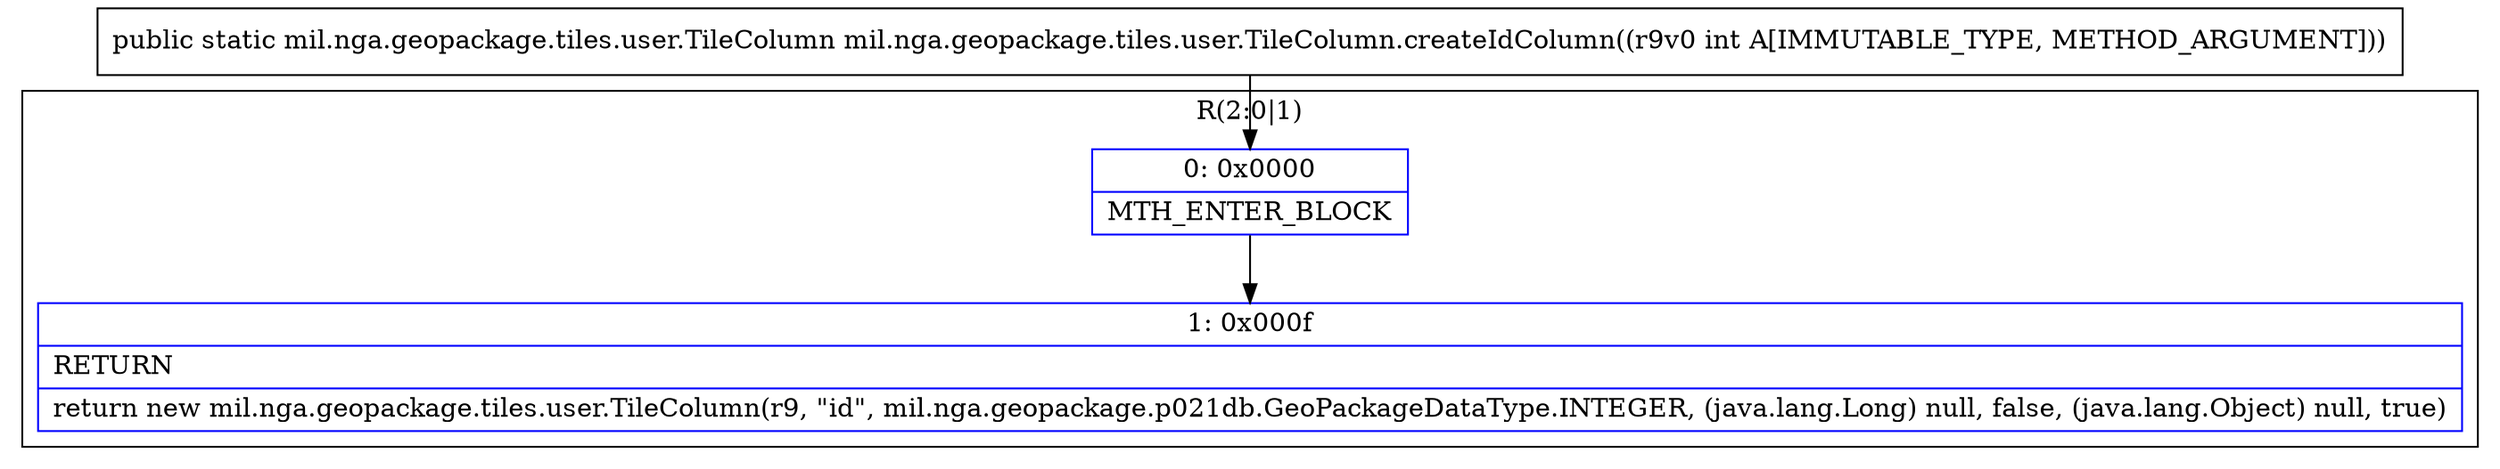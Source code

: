 digraph "CFG formil.nga.geopackage.tiles.user.TileColumn.createIdColumn(I)Lmil\/nga\/geopackage\/tiles\/user\/TileColumn;" {
subgraph cluster_Region_1512118280 {
label = "R(2:0|1)";
node [shape=record,color=blue];
Node_0 [shape=record,label="{0\:\ 0x0000|MTH_ENTER_BLOCK\l}"];
Node_1 [shape=record,label="{1\:\ 0x000f|RETURN\l|return new mil.nga.geopackage.tiles.user.TileColumn(r9, \"id\", mil.nga.geopackage.p021db.GeoPackageDataType.INTEGER, (java.lang.Long) null, false, (java.lang.Object) null, true)\l}"];
}
MethodNode[shape=record,label="{public static mil.nga.geopackage.tiles.user.TileColumn mil.nga.geopackage.tiles.user.TileColumn.createIdColumn((r9v0 int A[IMMUTABLE_TYPE, METHOD_ARGUMENT])) }"];
MethodNode -> Node_0;
Node_0 -> Node_1;
}

